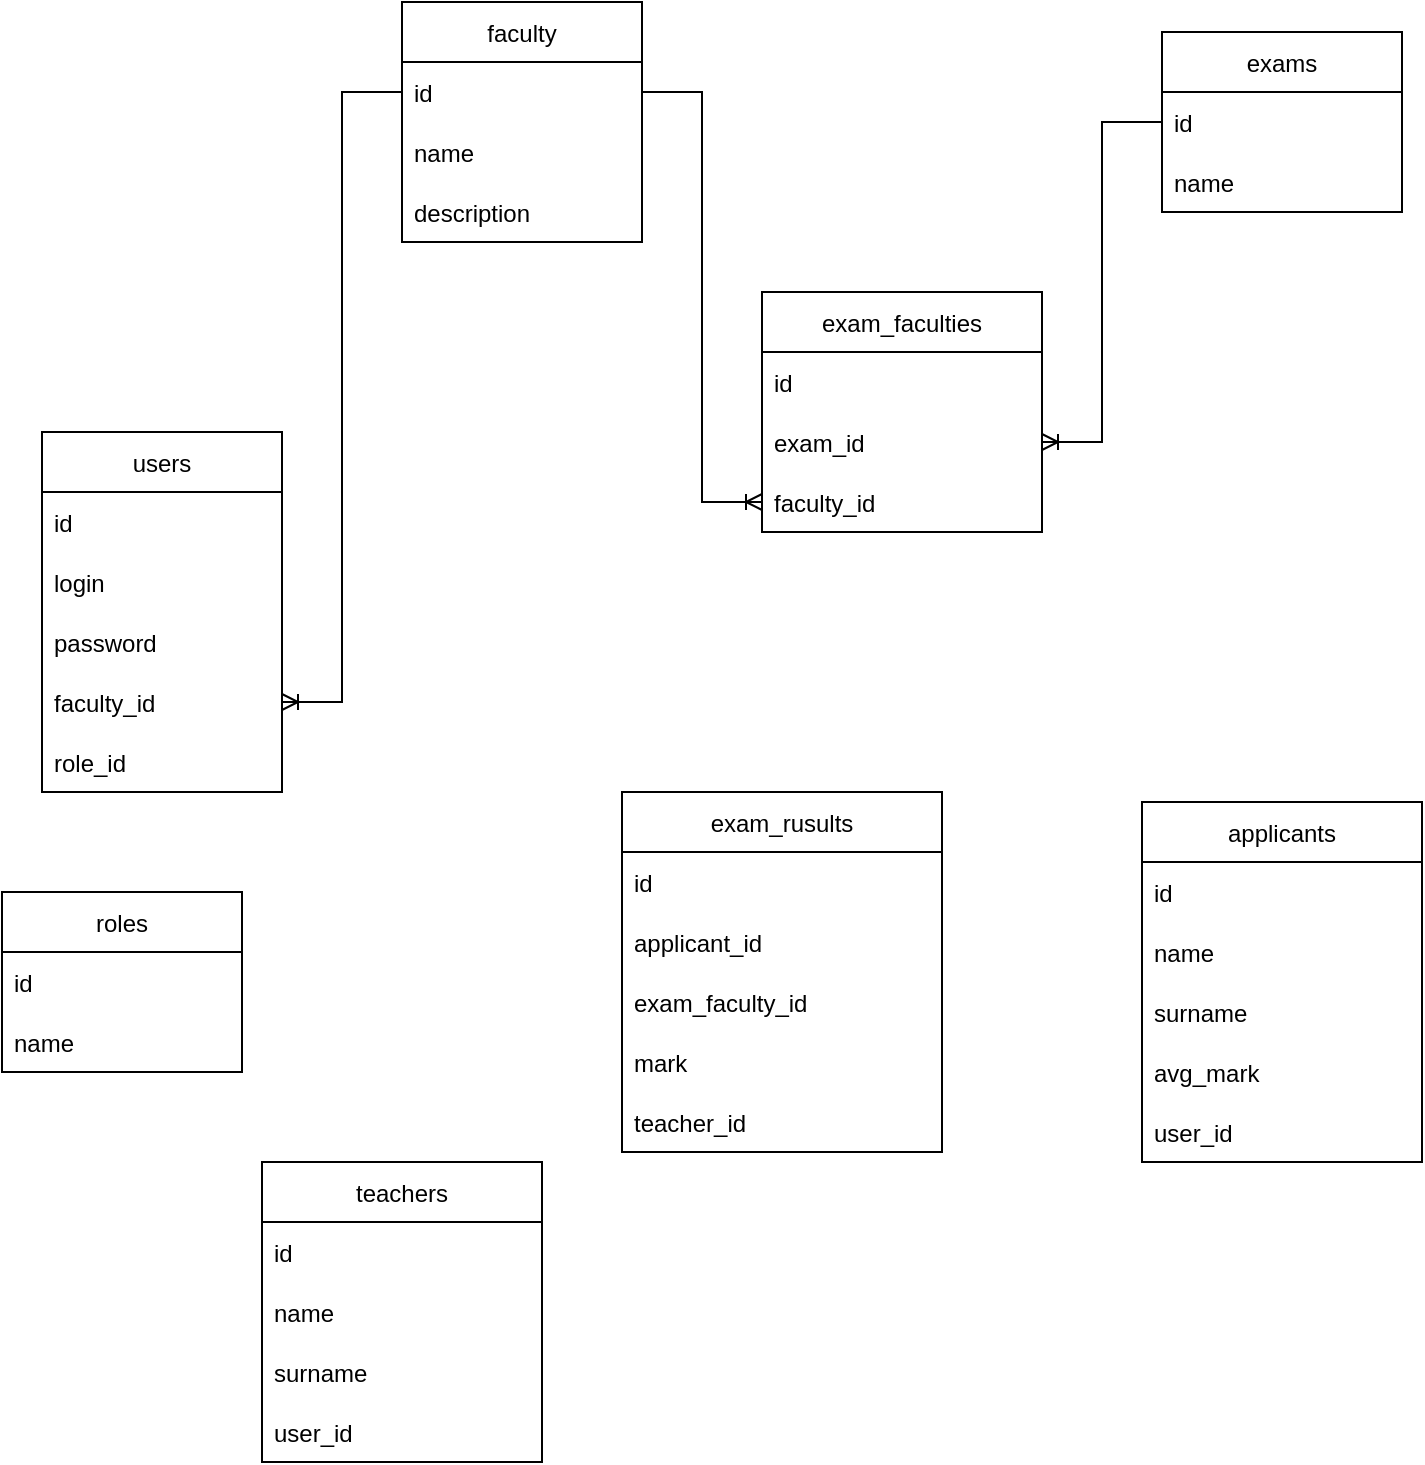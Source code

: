 <mxfile version="17.1.1" type="device"><diagram id="7xmmDIahwQpifDZ2HyVd" name="Page-1"><mxGraphModel dx="1422" dy="762" grid="1" gridSize="10" guides="1" tooltips="1" connect="1" arrows="1" fold="1" page="1" pageScale="1" pageWidth="827" pageHeight="1169" background="none" math="0" shadow="0"><root><mxCell id="0"/><mxCell id="1" parent="0"/><mxCell id="WKvDSJDeVInK1iVfJ1Sk-1" value="users" style="swimlane;fontStyle=0;childLayout=stackLayout;horizontal=1;startSize=30;horizontalStack=0;resizeParent=1;resizeParentMax=0;resizeLast=0;collapsible=1;marginBottom=0;" parent="1" vertex="1"><mxGeometry x="100" y="240" width="120" height="180" as="geometry"/></mxCell><mxCell id="WKvDSJDeVInK1iVfJ1Sk-2" value="id" style="text;strokeColor=none;fillColor=none;align=left;verticalAlign=middle;spacingLeft=4;spacingRight=4;overflow=hidden;points=[[0,0.5],[1,0.5]];portConstraint=eastwest;rotatable=0;" parent="WKvDSJDeVInK1iVfJ1Sk-1" vertex="1"><mxGeometry y="30" width="120" height="30" as="geometry"/></mxCell><mxCell id="WKvDSJDeVInK1iVfJ1Sk-3" value="login" style="text;strokeColor=none;fillColor=none;align=left;verticalAlign=middle;spacingLeft=4;spacingRight=4;overflow=hidden;points=[[0,0.5],[1,0.5]];portConstraint=eastwest;rotatable=0;" parent="WKvDSJDeVInK1iVfJ1Sk-1" vertex="1"><mxGeometry y="60" width="120" height="30" as="geometry"/></mxCell><mxCell id="WKvDSJDeVInK1iVfJ1Sk-4" value="password" style="text;strokeColor=none;fillColor=none;align=left;verticalAlign=middle;spacingLeft=4;spacingRight=4;overflow=hidden;points=[[0,0.5],[1,0.5]];portConstraint=eastwest;rotatable=0;" parent="WKvDSJDeVInK1iVfJ1Sk-1" vertex="1"><mxGeometry y="90" width="120" height="30" as="geometry"/></mxCell><mxCell id="WKvDSJDeVInK1iVfJ1Sk-10" value="faculty_id" style="text;strokeColor=none;fillColor=none;align=left;verticalAlign=middle;spacingLeft=4;spacingRight=4;overflow=hidden;points=[[0,0.5],[1,0.5]];portConstraint=eastwest;rotatable=0;" parent="WKvDSJDeVInK1iVfJ1Sk-1" vertex="1"><mxGeometry y="120" width="120" height="30" as="geometry"/></mxCell><mxCell id="EEM0dhhBlr4oFcrubfIW-10" value="role_id" style="text;strokeColor=none;fillColor=none;align=left;verticalAlign=middle;spacingLeft=4;spacingRight=4;overflow=hidden;points=[[0,0.5],[1,0.5]];portConstraint=eastwest;rotatable=0;" parent="WKvDSJDeVInK1iVfJ1Sk-1" vertex="1"><mxGeometry y="150" width="120" height="30" as="geometry"/></mxCell><mxCell id="WKvDSJDeVInK1iVfJ1Sk-13" value="exam_rusults" style="swimlane;fontStyle=0;childLayout=stackLayout;horizontal=1;startSize=30;horizontalStack=0;resizeParent=1;resizeParentMax=0;resizeLast=0;collapsible=1;marginBottom=0;" parent="1" vertex="1"><mxGeometry x="390" y="420" width="160" height="180" as="geometry"/></mxCell><mxCell id="WKvDSJDeVInK1iVfJ1Sk-17" value="id" style="text;strokeColor=none;fillColor=none;align=left;verticalAlign=middle;spacingLeft=4;spacingRight=4;overflow=hidden;points=[[0,0.5],[1,0.5]];portConstraint=eastwest;rotatable=0;" parent="WKvDSJDeVInK1iVfJ1Sk-13" vertex="1"><mxGeometry y="30" width="160" height="30" as="geometry"/></mxCell><mxCell id="WKvDSJDeVInK1iVfJ1Sk-18" value="applicant_id" style="text;strokeColor=none;fillColor=none;align=left;verticalAlign=middle;spacingLeft=4;spacingRight=4;overflow=hidden;points=[[0,0.5],[1,0.5]];portConstraint=eastwest;rotatable=0;" parent="WKvDSJDeVInK1iVfJ1Sk-13" vertex="1"><mxGeometry y="60" width="160" height="30" as="geometry"/></mxCell><mxCell id="WKvDSJDeVInK1iVfJ1Sk-15" value="exam_faculty_id    " style="text;strokeColor=none;fillColor=none;align=left;verticalAlign=middle;spacingLeft=4;spacingRight=4;overflow=hidden;points=[[0,0.5],[1,0.5]];portConstraint=eastwest;rotatable=0;" parent="WKvDSJDeVInK1iVfJ1Sk-13" vertex="1"><mxGeometry y="90" width="160" height="30" as="geometry"/></mxCell><mxCell id="WKvDSJDeVInK1iVfJ1Sk-36" value="mark" style="text;strokeColor=none;fillColor=none;align=left;verticalAlign=middle;spacingLeft=4;spacingRight=4;overflow=hidden;points=[[0,0.5],[1,0.5]];portConstraint=eastwest;rotatable=0;" parent="WKvDSJDeVInK1iVfJ1Sk-13" vertex="1"><mxGeometry y="120" width="160" height="30" as="geometry"/></mxCell><mxCell id="EEM0dhhBlr4oFcrubfIW-11" value="teacher_id" style="text;strokeColor=none;fillColor=none;align=left;verticalAlign=middle;spacingLeft=4;spacingRight=4;overflow=hidden;points=[[0,0.5],[1,0.5]];portConstraint=eastwest;rotatable=0;" parent="WKvDSJDeVInK1iVfJ1Sk-13" vertex="1"><mxGeometry y="150" width="160" height="30" as="geometry"/></mxCell><mxCell id="WKvDSJDeVInK1iVfJ1Sk-24" value="roles" style="swimlane;fontStyle=0;childLayout=stackLayout;horizontal=1;startSize=30;horizontalStack=0;resizeParent=1;resizeParentMax=0;resizeLast=0;collapsible=1;marginBottom=0;" parent="1" vertex="1"><mxGeometry x="80" y="470" width="120" height="90" as="geometry"/></mxCell><mxCell id="WKvDSJDeVInK1iVfJ1Sk-25" value="id" style="text;strokeColor=none;fillColor=none;align=left;verticalAlign=middle;spacingLeft=4;spacingRight=4;overflow=hidden;points=[[0,0.5],[1,0.5]];portConstraint=eastwest;rotatable=0;" parent="WKvDSJDeVInK1iVfJ1Sk-24" vertex="1"><mxGeometry y="30" width="120" height="30" as="geometry"/></mxCell><mxCell id="WKvDSJDeVInK1iVfJ1Sk-26" value="name" style="text;strokeColor=none;fillColor=none;align=left;verticalAlign=middle;spacingLeft=4;spacingRight=4;overflow=hidden;points=[[0,0.5],[1,0.5]];portConstraint=eastwest;rotatable=0;" parent="WKvDSJDeVInK1iVfJ1Sk-24" vertex="1"><mxGeometry y="60" width="120" height="30" as="geometry"/></mxCell><mxCell id="WKvDSJDeVInK1iVfJ1Sk-28" value="exams" style="swimlane;fontStyle=0;childLayout=stackLayout;horizontal=1;startSize=30;horizontalStack=0;resizeParent=1;resizeParentMax=0;resizeLast=0;collapsible=1;marginBottom=0;" parent="1" vertex="1"><mxGeometry x="660" y="40" width="120" height="90" as="geometry"/></mxCell><mxCell id="WKvDSJDeVInK1iVfJ1Sk-29" value="id" style="text;strokeColor=none;fillColor=none;align=left;verticalAlign=middle;spacingLeft=4;spacingRight=4;overflow=hidden;points=[[0,0.5],[1,0.5]];portConstraint=eastwest;rotatable=0;" parent="WKvDSJDeVInK1iVfJ1Sk-28" vertex="1"><mxGeometry y="30" width="120" height="30" as="geometry"/></mxCell><mxCell id="WKvDSJDeVInK1iVfJ1Sk-30" value="name" style="text;strokeColor=none;fillColor=none;align=left;verticalAlign=middle;spacingLeft=4;spacingRight=4;overflow=hidden;points=[[0,0.5],[1,0.5]];portConstraint=eastwest;rotatable=0;" parent="WKvDSJDeVInK1iVfJ1Sk-28" vertex="1"><mxGeometry y="60" width="120" height="30" as="geometry"/></mxCell><mxCell id="WKvDSJDeVInK1iVfJ1Sk-32" value="faculty" style="swimlane;fontStyle=0;childLayout=stackLayout;horizontal=1;startSize=30;horizontalStack=0;resizeParent=1;resizeParentMax=0;resizeLast=0;collapsible=1;marginBottom=0;" parent="1" vertex="1"><mxGeometry x="280" y="25" width="120" height="120" as="geometry"/></mxCell><mxCell id="WKvDSJDeVInK1iVfJ1Sk-33" value="id" style="text;strokeColor=none;fillColor=none;align=left;verticalAlign=middle;spacingLeft=4;spacingRight=4;overflow=hidden;points=[[0,0.5],[1,0.5]];portConstraint=eastwest;rotatable=0;" parent="WKvDSJDeVInK1iVfJ1Sk-32" vertex="1"><mxGeometry y="30" width="120" height="30" as="geometry"/></mxCell><mxCell id="WKvDSJDeVInK1iVfJ1Sk-34" value="name" style="text;strokeColor=none;fillColor=none;align=left;verticalAlign=middle;spacingLeft=4;spacingRight=4;overflow=hidden;points=[[0,0.5],[1,0.5]];portConstraint=eastwest;rotatable=0;" parent="WKvDSJDeVInK1iVfJ1Sk-32" vertex="1"><mxGeometry y="60" width="120" height="30" as="geometry"/></mxCell><mxCell id="EEM0dhhBlr4oFcrubfIW-12" value="description" style="text;strokeColor=none;fillColor=none;align=left;verticalAlign=middle;spacingLeft=4;spacingRight=4;overflow=hidden;points=[[0,0.5],[1,0.5]];portConstraint=eastwest;rotatable=0;" parent="WKvDSJDeVInK1iVfJ1Sk-32" vertex="1"><mxGeometry y="90" width="120" height="30" as="geometry"/></mxCell><mxCell id="WKvDSJDeVInK1iVfJ1Sk-55" value="" style="endArrow=none;html=1;rounded=0;" parent="1" edge="1"><mxGeometry width="50" height="50" relative="1" as="geometry"><mxPoint x="519" y="360" as="sourcePoint"/><mxPoint x="519" y="360" as="targetPoint"/></mxGeometry></mxCell><mxCell id="pzw519HkwfP1XP5d5uBy-1" value="applicants" style="swimlane;fontStyle=0;childLayout=stackLayout;horizontal=1;startSize=30;horizontalStack=0;resizeParent=1;resizeParentMax=0;resizeLast=0;collapsible=1;marginBottom=0;" parent="1" vertex="1"><mxGeometry x="650" y="425" width="140" height="180" as="geometry"/></mxCell><mxCell id="EEM0dhhBlr4oFcrubfIW-8" value="id" style="text;strokeColor=none;fillColor=none;align=left;verticalAlign=middle;spacingLeft=4;spacingRight=4;overflow=hidden;points=[[0,0.5],[1,0.5]];portConstraint=eastwest;rotatable=0;" parent="pzw519HkwfP1XP5d5uBy-1" vertex="1"><mxGeometry y="30" width="140" height="30" as="geometry"/></mxCell><mxCell id="pzw519HkwfP1XP5d5uBy-2" value="name" style="text;strokeColor=none;fillColor=none;align=left;verticalAlign=middle;spacingLeft=4;spacingRight=4;overflow=hidden;points=[[0,0.5],[1,0.5]];portConstraint=eastwest;rotatable=0;" parent="pzw519HkwfP1XP5d5uBy-1" vertex="1"><mxGeometry y="60" width="140" height="30" as="geometry"/></mxCell><mxCell id="pzw519HkwfP1XP5d5uBy-3" value="surname" style="text;strokeColor=none;fillColor=none;align=left;verticalAlign=middle;spacingLeft=4;spacingRight=4;overflow=hidden;points=[[0,0.5],[1,0.5]];portConstraint=eastwest;rotatable=0;" parent="pzw519HkwfP1XP5d5uBy-1" vertex="1"><mxGeometry y="90" width="140" height="30" as="geometry"/></mxCell><mxCell id="pzw519HkwfP1XP5d5uBy-4" value="avg_mark" style="text;strokeColor=none;fillColor=none;align=left;verticalAlign=middle;spacingLeft=4;spacingRight=4;overflow=hidden;points=[[0,0.5],[1,0.5]];portConstraint=eastwest;rotatable=0;" parent="pzw519HkwfP1XP5d5uBy-1" vertex="1"><mxGeometry y="120" width="140" height="30" as="geometry"/></mxCell><mxCell id="pzw519HkwfP1XP5d5uBy-5" value="user_id" style="text;strokeColor=none;fillColor=none;align=left;verticalAlign=middle;spacingLeft=4;spacingRight=4;overflow=hidden;points=[[0,0.5],[1,0.5]];portConstraint=eastwest;rotatable=0;" parent="pzw519HkwfP1XP5d5uBy-1" vertex="1"><mxGeometry y="150" width="140" height="30" as="geometry"/></mxCell><mxCell id="EEM0dhhBlr4oFcrubfIW-1" value="teachers" style="swimlane;fontStyle=0;childLayout=stackLayout;horizontal=1;startSize=30;horizontalStack=0;resizeParent=1;resizeParentMax=0;resizeLast=0;collapsible=1;marginBottom=0;" parent="1" vertex="1"><mxGeometry x="210" y="605" width="140" height="150" as="geometry"/></mxCell><mxCell id="EEM0dhhBlr4oFcrubfIW-7" value="id" style="text;strokeColor=none;fillColor=none;align=left;verticalAlign=middle;spacingLeft=4;spacingRight=4;overflow=hidden;points=[[0,0.5],[1,0.5]];portConstraint=eastwest;rotatable=0;" parent="EEM0dhhBlr4oFcrubfIW-1" vertex="1"><mxGeometry y="30" width="140" height="30" as="geometry"/></mxCell><mxCell id="EEM0dhhBlr4oFcrubfIW-3" value="name" style="text;strokeColor=none;fillColor=none;align=left;verticalAlign=middle;spacingLeft=4;spacingRight=4;overflow=hidden;points=[[0,0.5],[1,0.5]];portConstraint=eastwest;rotatable=0;" parent="EEM0dhhBlr4oFcrubfIW-1" vertex="1"><mxGeometry y="60" width="140" height="30" as="geometry"/></mxCell><mxCell id="EEM0dhhBlr4oFcrubfIW-4" value="surname" style="text;strokeColor=none;fillColor=none;align=left;verticalAlign=middle;spacingLeft=4;spacingRight=4;overflow=hidden;points=[[0,0.5],[1,0.5]];portConstraint=eastwest;rotatable=0;" parent="EEM0dhhBlr4oFcrubfIW-1" vertex="1"><mxGeometry y="90" width="140" height="30" as="geometry"/></mxCell><mxCell id="EEM0dhhBlr4oFcrubfIW-2" value="user_id" style="text;strokeColor=none;fillColor=none;align=left;verticalAlign=middle;spacingLeft=4;spacingRight=4;overflow=hidden;points=[[0,0.5],[1,0.5]];portConstraint=eastwest;rotatable=0;" parent="EEM0dhhBlr4oFcrubfIW-1" vertex="1"><mxGeometry y="120" width="140" height="30" as="geometry"/></mxCell><mxCell id="fQLiK4XXxxb6AQw1TcOq-1" value="" style="edgeStyle=entityRelationEdgeStyle;fontSize=12;html=1;endArrow=ERoneToMany;rounded=0;exitX=0;exitY=0.5;exitDx=0;exitDy=0;entryX=1;entryY=0.5;entryDx=0;entryDy=0;" edge="1" parent="1" source="WKvDSJDeVInK1iVfJ1Sk-33" target="WKvDSJDeVInK1iVfJ1Sk-10"><mxGeometry width="100" height="100" relative="1" as="geometry"><mxPoint x="400" y="540" as="sourcePoint"/><mxPoint x="500" y="440" as="targetPoint"/></mxGeometry></mxCell><mxCell id="fQLiK4XXxxb6AQw1TcOq-2" value="" style="edgeStyle=entityRelationEdgeStyle;fontSize=12;html=1;endArrow=ERoneToMany;rounded=0;exitX=1;exitY=0.5;exitDx=0;exitDy=0;entryX=0;entryY=0.5;entryDx=0;entryDy=0;" edge="1" parent="1" source="WKvDSJDeVInK1iVfJ1Sk-33" target="WKvDSJDeVInK1iVfJ1Sk-48"><mxGeometry width="100" height="100" relative="1" as="geometry"><mxPoint x="400" y="520" as="sourcePoint"/><mxPoint x="500" y="420" as="targetPoint"/></mxGeometry></mxCell><mxCell id="fQLiK4XXxxb6AQw1TcOq-3" value="" style="edgeStyle=entityRelationEdgeStyle;fontSize=12;html=1;endArrow=ERoneToMany;rounded=0;exitX=0;exitY=0.5;exitDx=0;exitDy=0;entryX=1;entryY=0.5;entryDx=0;entryDy=0;" edge="1" parent="1" source="WKvDSJDeVInK1iVfJ1Sk-29" target="WKvDSJDeVInK1iVfJ1Sk-47"><mxGeometry width="100" height="100" relative="1" as="geometry"><mxPoint x="400" y="520" as="sourcePoint"/><mxPoint x="500" y="420" as="targetPoint"/></mxGeometry></mxCell><mxCell id="WKvDSJDeVInK1iVfJ1Sk-45" value="exam_faculties" style="swimlane;fontStyle=0;childLayout=stackLayout;horizontal=1;startSize=30;horizontalStack=0;resizeParent=1;resizeParentMax=0;resizeLast=0;collapsible=1;marginBottom=0;" parent="1" vertex="1"><mxGeometry x="460" y="170" width="140" height="120" as="geometry"/></mxCell><mxCell id="WKvDSJDeVInK1iVfJ1Sk-46" value="id" style="text;strokeColor=none;fillColor=none;align=left;verticalAlign=middle;spacingLeft=4;spacingRight=4;overflow=hidden;points=[[0,0.5],[1,0.5]];portConstraint=eastwest;rotatable=0;" parent="WKvDSJDeVInK1iVfJ1Sk-45" vertex="1"><mxGeometry y="30" width="140" height="30" as="geometry"/></mxCell><mxCell id="WKvDSJDeVInK1iVfJ1Sk-47" value="exam_id" style="text;strokeColor=none;fillColor=none;align=left;verticalAlign=middle;spacingLeft=4;spacingRight=4;overflow=hidden;points=[[0,0.5],[1,0.5]];portConstraint=eastwest;rotatable=0;" parent="WKvDSJDeVInK1iVfJ1Sk-45" vertex="1"><mxGeometry y="60" width="140" height="30" as="geometry"/></mxCell><mxCell id="WKvDSJDeVInK1iVfJ1Sk-48" value="faculty_id" style="text;strokeColor=none;fillColor=none;align=left;verticalAlign=middle;spacingLeft=4;spacingRight=4;overflow=hidden;points=[[0,0.5],[1,0.5]];portConstraint=eastwest;rotatable=0;" parent="WKvDSJDeVInK1iVfJ1Sk-45" vertex="1"><mxGeometry y="90" width="140" height="30" as="geometry"/></mxCell></root></mxGraphModel></diagram></mxfile>